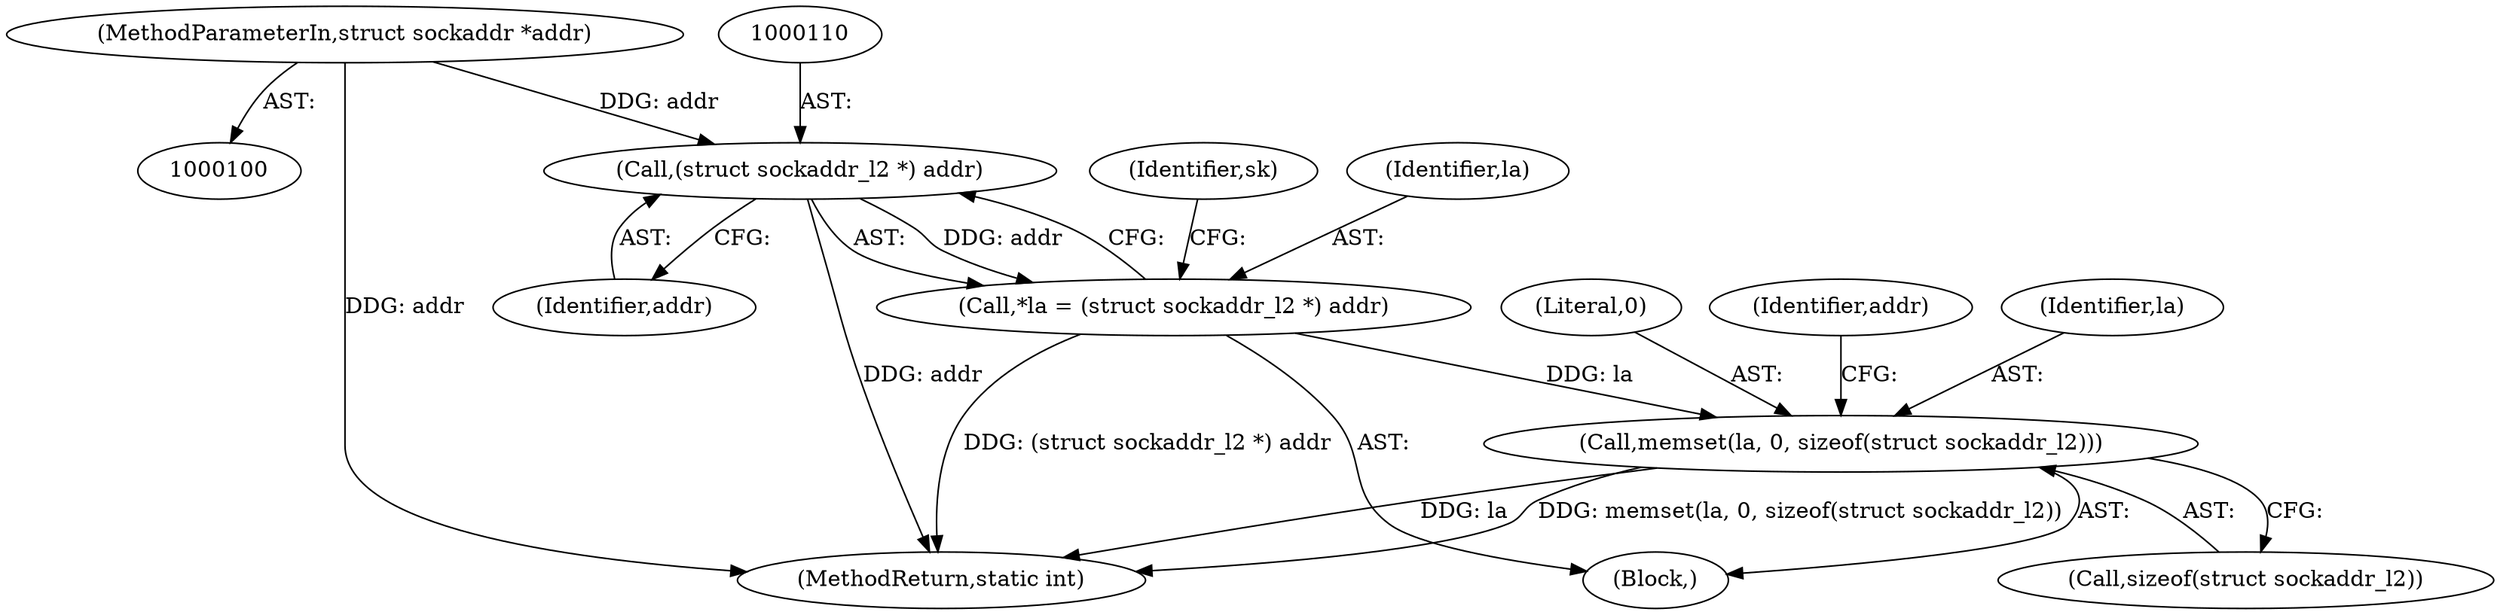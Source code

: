 digraph "0_linux_792039c73cf176c8e39a6e8beef2c94ff46522ed@pointer" {
"1000102" [label="(MethodParameterIn,struct sockaddr *addr)"];
"1000109" [label="(Call,(struct sockaddr_l2 *) addr)"];
"1000107" [label="(Call,*la = (struct sockaddr_l2 *) addr)"];
"1000129" [label="(Call,memset(la, 0, sizeof(struct sockaddr_l2)))"];
"1000102" [label="(MethodParameterIn,struct sockaddr *addr)"];
"1000130" [label="(Identifier,la)"];
"1000109" [label="(Call,(struct sockaddr_l2 *) addr)"];
"1000201" [label="(MethodReturn,static int)"];
"1000132" [label="(Call,sizeof(struct sockaddr_l2))"];
"1000107" [label="(Call,*la = (struct sockaddr_l2 *) addr)"];
"1000114" [label="(Identifier,sk)"];
"1000111" [label="(Identifier,addr)"];
"1000105" [label="(Block,)"];
"1000131" [label="(Literal,0)"];
"1000129" [label="(Call,memset(la, 0, sizeof(struct sockaddr_l2)))"];
"1000108" [label="(Identifier,la)"];
"1000136" [label="(Identifier,addr)"];
"1000102" -> "1000100"  [label="AST: "];
"1000102" -> "1000201"  [label="DDG: addr"];
"1000102" -> "1000109"  [label="DDG: addr"];
"1000109" -> "1000107"  [label="AST: "];
"1000109" -> "1000111"  [label="CFG: "];
"1000110" -> "1000109"  [label="AST: "];
"1000111" -> "1000109"  [label="AST: "];
"1000107" -> "1000109"  [label="CFG: "];
"1000109" -> "1000201"  [label="DDG: addr"];
"1000109" -> "1000107"  [label="DDG: addr"];
"1000107" -> "1000105"  [label="AST: "];
"1000108" -> "1000107"  [label="AST: "];
"1000114" -> "1000107"  [label="CFG: "];
"1000107" -> "1000201"  [label="DDG: (struct sockaddr_l2 *) addr"];
"1000107" -> "1000129"  [label="DDG: la"];
"1000129" -> "1000105"  [label="AST: "];
"1000129" -> "1000132"  [label="CFG: "];
"1000130" -> "1000129"  [label="AST: "];
"1000131" -> "1000129"  [label="AST: "];
"1000132" -> "1000129"  [label="AST: "];
"1000136" -> "1000129"  [label="CFG: "];
"1000129" -> "1000201"  [label="DDG: la"];
"1000129" -> "1000201"  [label="DDG: memset(la, 0, sizeof(struct sockaddr_l2))"];
}
